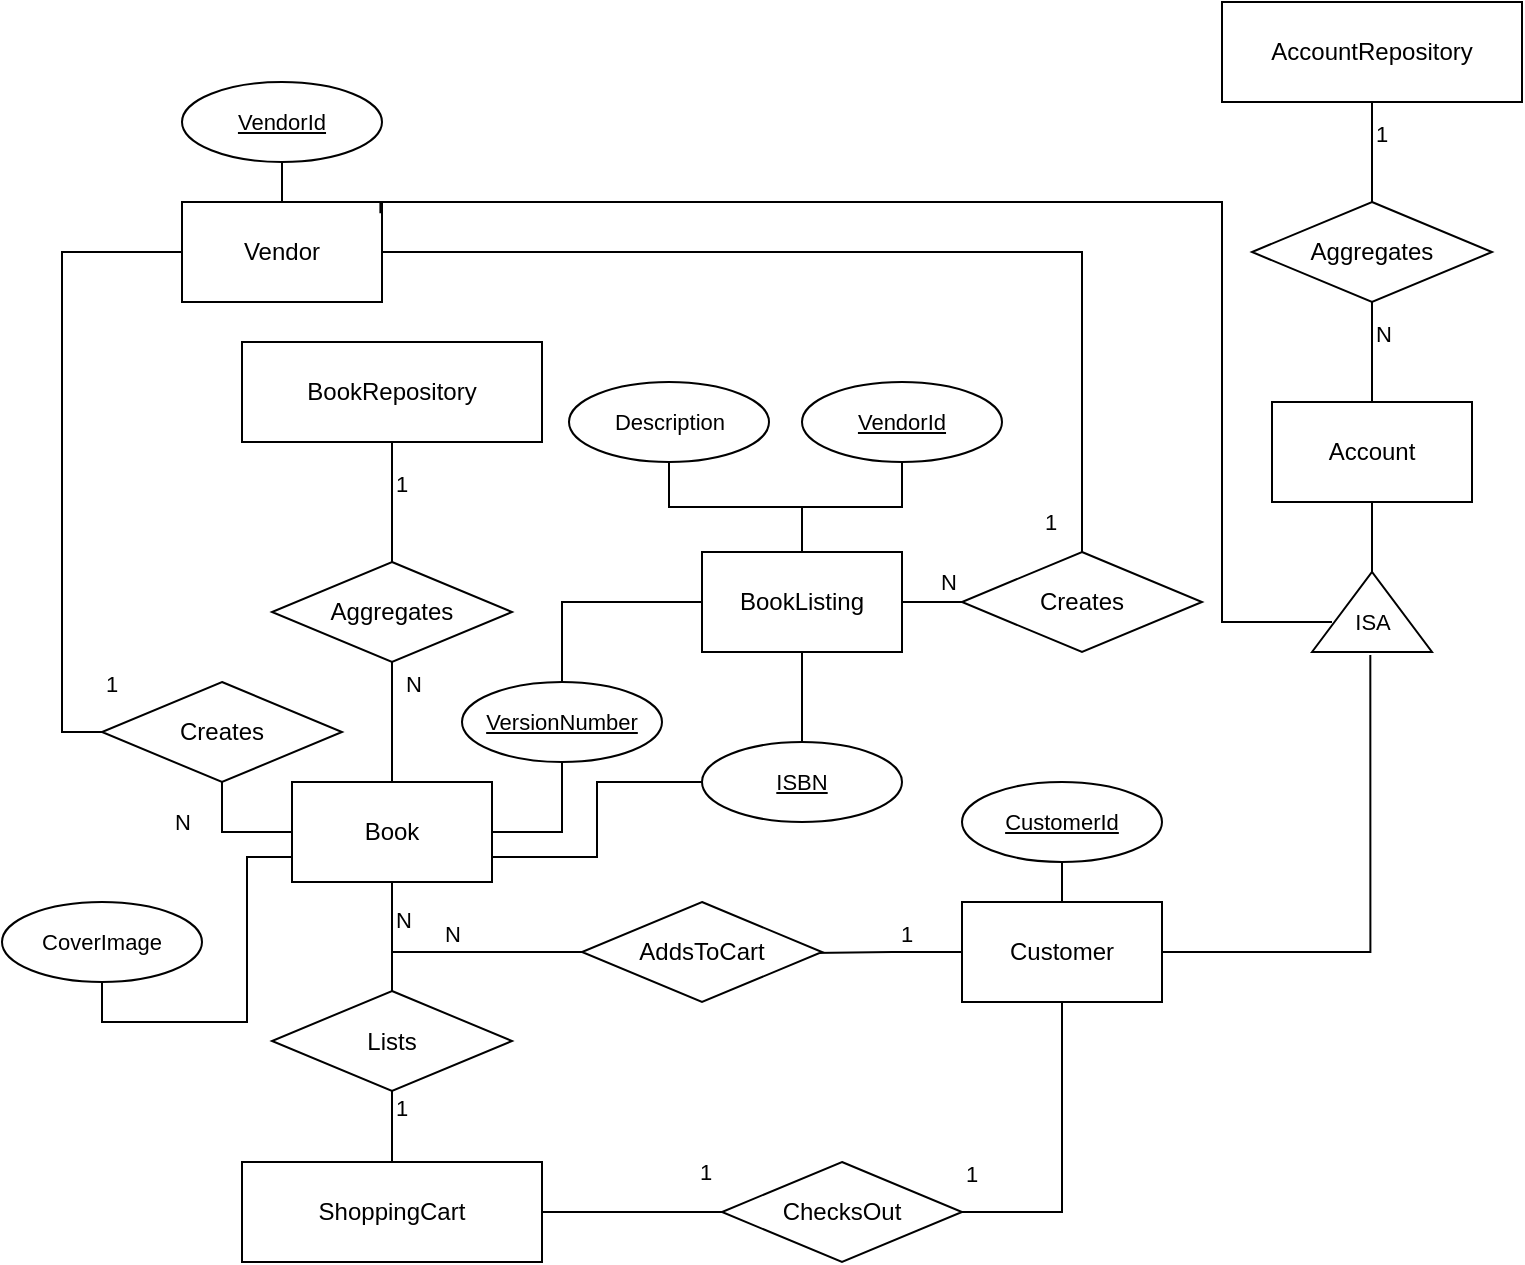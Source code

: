 <mxfile version="21.0.6" type="device"><diagram name="Page-1" id="11K8aMyF01C_S7khlpWt"><mxGraphModel dx="1195" dy="1786" grid="1" gridSize="10" guides="1" tooltips="1" connect="1" arrows="1" fold="1" page="1" pageScale="1" pageWidth="827" pageHeight="1169" math="0" shadow="0"><root><mxCell id="0"/><mxCell id="1" parent="0"/><mxCell id="oiRlp3U_vOg-ur3XfrBg-19" value="N" style="edgeStyle=orthogonalEdgeStyle;rounded=0;orthogonalLoop=1;jettySize=auto;html=1;exitX=0.5;exitY=1;exitDx=0;exitDy=0;entryX=0.5;entryY=0;entryDx=0;entryDy=0;endArrow=none;endFill=0;labelPosition=right;verticalLabelPosition=top;align=left;verticalAlign=bottom;" edge="1" parent="1" source="oiRlp3U_vOg-ur3XfrBg-20" target="oiRlp3U_vOg-ur3XfrBg-21"><mxGeometry relative="1" as="geometry"><mxPoint x="684.5" y="275.0" as="targetPoint"/></mxGeometry></mxCell><mxCell id="oiRlp3U_vOg-ur3XfrBg-20" value="Aggregates" style="shape=rhombus;html=1;dashed=0;whiteSpace=wrap;perimeter=rhombusPerimeter;" vertex="1" parent="1"><mxGeometry x="655" y="80" width="120" height="50" as="geometry"/></mxCell><mxCell id="oiRlp3U_vOg-ur3XfrBg-100" style="edgeStyle=orthogonalEdgeStyle;shape=connector;rounded=0;orthogonalLoop=1;jettySize=auto;html=1;exitX=0.5;exitY=1;exitDx=0;exitDy=0;entryX=1;entryY=0.5;entryDx=0;entryDy=0;labelBackgroundColor=default;strokeColor=default;fontFamily=Helvetica;fontSize=11;fontColor=default;endArrow=none;endFill=0;" edge="1" parent="1" source="oiRlp3U_vOg-ur3XfrBg-21" target="oiRlp3U_vOg-ur3XfrBg-94"><mxGeometry relative="1" as="geometry"/></mxCell><mxCell id="oiRlp3U_vOg-ur3XfrBg-21" value="Account" style="html=1;dashed=0;whiteSpace=wrap;" vertex="1" parent="1"><mxGeometry x="665" y="180" width="100" height="50" as="geometry"/></mxCell><mxCell id="oiRlp3U_vOg-ur3XfrBg-22" value="1" style="edgeStyle=orthogonalEdgeStyle;rounded=0;orthogonalLoop=1;jettySize=auto;html=1;exitX=0.5;exitY=1;exitDx=0;exitDy=0;endArrow=none;endFill=0;entryX=0.5;entryY=0;entryDx=0;entryDy=0;labelPosition=right;verticalLabelPosition=top;align=left;verticalAlign=bottom;" edge="1" parent="1" source="oiRlp3U_vOg-ur3XfrBg-23" target="oiRlp3U_vOg-ur3XfrBg-20"><mxGeometry relative="1" as="geometry"><mxPoint x="715" y="60" as="targetPoint"/><Array as="points"/></mxGeometry></mxCell><mxCell id="oiRlp3U_vOg-ur3XfrBg-23" value="AccountRepository" style="html=1;dashed=0;whiteSpace=wrap;" vertex="1" parent="1"><mxGeometry x="640" y="-20" width="150" height="50" as="geometry"/></mxCell><mxCell id="oiRlp3U_vOg-ur3XfrBg-24" value="N" style="edgeStyle=orthogonalEdgeStyle;rounded=0;orthogonalLoop=1;jettySize=auto;html=1;exitX=0.5;exitY=1;exitDx=0;exitDy=0;entryX=0.5;entryY=0;entryDx=0;entryDy=0;endArrow=none;endFill=0;labelPosition=right;verticalLabelPosition=top;align=left;verticalAlign=bottom;" edge="1" parent="1" source="oiRlp3U_vOg-ur3XfrBg-25" target="oiRlp3U_vOg-ur3XfrBg-26"><mxGeometry x="-0.333" y="5" relative="1" as="geometry"><mxPoint as="offset"/></mxGeometry></mxCell><mxCell id="oiRlp3U_vOg-ur3XfrBg-25" value="Aggregates" style="shape=rhombus;html=1;dashed=0;whiteSpace=wrap;perimeter=rhombusPerimeter;" vertex="1" parent="1"><mxGeometry x="165" y="260" width="120" height="50" as="geometry"/></mxCell><mxCell id="oiRlp3U_vOg-ur3XfrBg-34" value="N" style="edgeStyle=orthogonalEdgeStyle;shape=connector;rounded=0;orthogonalLoop=1;jettySize=auto;html=1;exitX=0.5;exitY=1;exitDx=0;exitDy=0;entryX=0.5;entryY=0;entryDx=0;entryDy=0;labelBackgroundColor=default;strokeColor=default;fontFamily=Helvetica;fontSize=11;fontColor=default;endArrow=none;endFill=0;labelPosition=right;verticalLabelPosition=top;align=left;verticalAlign=bottom;" edge="1" parent="1" source="oiRlp3U_vOg-ur3XfrBg-26" target="oiRlp3U_vOg-ur3XfrBg-30"><mxGeometry relative="1" as="geometry"/></mxCell><mxCell id="oiRlp3U_vOg-ur3XfrBg-51" style="edgeStyle=orthogonalEdgeStyle;shape=connector;rounded=0;orthogonalLoop=1;jettySize=auto;html=1;exitX=1;exitY=0.5;exitDx=0;exitDy=0;labelBackgroundColor=default;strokeColor=default;fontFamily=Helvetica;fontSize=11;fontColor=default;endArrow=none;endFill=0;entryX=0.5;entryY=1;entryDx=0;entryDy=0;" edge="1" parent="1" source="oiRlp3U_vOg-ur3XfrBg-26" target="oiRlp3U_vOg-ur3XfrBg-54"><mxGeometry relative="1" as="geometry"><mxPoint x="330" y="370.0" as="targetPoint"/></mxGeometry></mxCell><mxCell id="oiRlp3U_vOg-ur3XfrBg-55" style="edgeStyle=orthogonalEdgeStyle;shape=connector;rounded=0;orthogonalLoop=1;jettySize=auto;html=1;exitX=1;exitY=0.75;exitDx=0;exitDy=0;labelBackgroundColor=default;strokeColor=default;fontFamily=Helvetica;fontSize=11;fontColor=default;endArrow=none;endFill=0;" edge="1" parent="1" source="oiRlp3U_vOg-ur3XfrBg-26" target="oiRlp3U_vOg-ur3XfrBg-52"><mxGeometry relative="1" as="geometry"/></mxCell><mxCell id="oiRlp3U_vOg-ur3XfrBg-26" value="Book" style="html=1;dashed=0;whiteSpace=wrap;" vertex="1" parent="1"><mxGeometry x="175" y="370" width="100" height="50" as="geometry"/></mxCell><mxCell id="oiRlp3U_vOg-ur3XfrBg-27" value="1" style="edgeStyle=orthogonalEdgeStyle;rounded=0;orthogonalLoop=1;jettySize=auto;html=1;exitX=0.5;exitY=1;exitDx=0;exitDy=0;endArrow=none;endFill=0;entryX=0.5;entryY=0;entryDx=0;entryDy=0;labelPosition=right;verticalLabelPosition=top;align=left;verticalAlign=bottom;" edge="1" parent="1" source="oiRlp3U_vOg-ur3XfrBg-28" target="oiRlp3U_vOg-ur3XfrBg-25"><mxGeometry relative="1" as="geometry"><mxPoint x="225" y="240" as="targetPoint"/><Array as="points"/></mxGeometry></mxCell><mxCell id="oiRlp3U_vOg-ur3XfrBg-28" value="BookRepository" style="html=1;dashed=0;whiteSpace=wrap;" vertex="1" parent="1"><mxGeometry x="150" y="150" width="150" height="50" as="geometry"/></mxCell><mxCell id="oiRlp3U_vOg-ur3XfrBg-36" value="1" style="edgeStyle=orthogonalEdgeStyle;shape=connector;rounded=0;orthogonalLoop=1;jettySize=auto;html=1;entryX=0.5;entryY=1;entryDx=0;entryDy=0;labelBackgroundColor=default;strokeColor=default;fontFamily=Helvetica;fontSize=11;fontColor=default;endArrow=none;endFill=0;labelPosition=right;verticalLabelPosition=top;align=left;verticalAlign=bottom;exitX=0.5;exitY=0;exitDx=0;exitDy=0;" edge="1" parent="1" source="oiRlp3U_vOg-ur3XfrBg-29" target="oiRlp3U_vOg-ur3XfrBg-30"><mxGeometry relative="1" as="geometry"><mxPoint x="225" y="570" as="sourcePoint"/></mxGeometry></mxCell><mxCell id="oiRlp3U_vOg-ur3XfrBg-47" style="edgeStyle=orthogonalEdgeStyle;shape=connector;rounded=0;orthogonalLoop=1;jettySize=auto;html=1;exitX=1;exitY=0.5;exitDx=0;exitDy=0;entryX=0;entryY=0.5;entryDx=0;entryDy=0;labelBackgroundColor=default;strokeColor=default;fontFamily=Helvetica;fontSize=11;fontColor=default;endArrow=none;endFill=0;" edge="1" parent="1" source="oiRlp3U_vOg-ur3XfrBg-29" target="oiRlp3U_vOg-ur3XfrBg-45"><mxGeometry relative="1" as="geometry"/></mxCell><mxCell id="oiRlp3U_vOg-ur3XfrBg-50" value="1" style="edgeLabel;html=1;align=left;verticalAlign=bottom;resizable=0;points=[];fontSize=11;fontFamily=Helvetica;fontColor=default;labelPosition=right;verticalLabelPosition=top;" vertex="1" connectable="0" parent="oiRlp3U_vOg-ur3XfrBg-47"><mxGeometry x="0.382" relative="1" as="geometry"><mxPoint x="15" y="-12" as="offset"/></mxGeometry></mxCell><mxCell id="oiRlp3U_vOg-ur3XfrBg-29" value="ShoppingCart" style="html=1;dashed=0;whiteSpace=wrap;" vertex="1" parent="1"><mxGeometry x="150" y="560" width="150" height="50" as="geometry"/></mxCell><mxCell id="oiRlp3U_vOg-ur3XfrBg-30" value="Lists" style="shape=rhombus;html=1;dashed=0;whiteSpace=wrap;perimeter=rhombusPerimeter;" vertex="1" parent="1"><mxGeometry x="165" y="474.5" width="120" height="50" as="geometry"/></mxCell><mxCell id="oiRlp3U_vOg-ur3XfrBg-41" style="edgeStyle=orthogonalEdgeStyle;shape=connector;rounded=0;orthogonalLoop=1;jettySize=auto;html=1;exitX=0;exitY=0.5;exitDx=0;exitDy=0;entryX=0.958;entryY=0.51;entryDx=0;entryDy=0;entryPerimeter=0;labelBackgroundColor=default;strokeColor=default;fontFamily=Helvetica;fontSize=11;fontColor=default;endArrow=none;endFill=0;" edge="1" parent="1" source="oiRlp3U_vOg-ur3XfrBg-35" target="oiRlp3U_vOg-ur3XfrBg-37"><mxGeometry relative="1" as="geometry"/></mxCell><mxCell id="oiRlp3U_vOg-ur3XfrBg-43" value="1" style="edgeLabel;html=1;align=center;verticalAlign=bottom;resizable=0;points=[];fontSize=11;fontFamily=Helvetica;fontColor=default;labelPosition=center;verticalLabelPosition=top;" vertex="1" connectable="0" parent="oiRlp3U_vOg-ur3XfrBg-41"><mxGeometry x="-0.26" y="-1" relative="1" as="geometry"><mxPoint as="offset"/></mxGeometry></mxCell><mxCell id="oiRlp3U_vOg-ur3XfrBg-75" style="edgeStyle=orthogonalEdgeStyle;shape=connector;rounded=0;orthogonalLoop=1;jettySize=auto;html=1;entryX=0.5;entryY=1;entryDx=0;entryDy=0;labelBackgroundColor=default;strokeColor=default;fontFamily=Helvetica;fontSize=11;fontColor=default;endArrow=none;endFill=0;" edge="1" parent="1" source="oiRlp3U_vOg-ur3XfrBg-35" target="oiRlp3U_vOg-ur3XfrBg-72"><mxGeometry relative="1" as="geometry"/></mxCell><mxCell id="oiRlp3U_vOg-ur3XfrBg-96" style="edgeStyle=orthogonalEdgeStyle;shape=connector;rounded=0;orthogonalLoop=1;jettySize=auto;html=1;exitX=1;exitY=0.5;exitDx=0;exitDy=0;entryX=0.479;entryY=1.05;entryDx=0;entryDy=0;entryPerimeter=0;labelBackgroundColor=default;strokeColor=default;fontFamily=Helvetica;fontSize=11;fontColor=default;endArrow=none;endFill=0;" edge="1" parent="1" source="oiRlp3U_vOg-ur3XfrBg-35" target="oiRlp3U_vOg-ur3XfrBg-95"><mxGeometry relative="1" as="geometry"/></mxCell><mxCell id="oiRlp3U_vOg-ur3XfrBg-35" value="Customer" style="html=1;dashed=0;whiteSpace=wrap;" vertex="1" parent="1"><mxGeometry x="510" y="430" width="100" height="50" as="geometry"/></mxCell><mxCell id="oiRlp3U_vOg-ur3XfrBg-42" value="N" style="edgeStyle=orthogonalEdgeStyle;shape=connector;rounded=0;orthogonalLoop=1;jettySize=auto;html=1;exitX=0;exitY=0.5;exitDx=0;exitDy=0;labelBackgroundColor=default;strokeColor=default;fontFamily=Helvetica;fontSize=11;fontColor=default;endArrow=none;endFill=0;labelPosition=center;verticalLabelPosition=top;align=center;verticalAlign=bottom;" edge="1" parent="1" source="oiRlp3U_vOg-ur3XfrBg-37" target="oiRlp3U_vOg-ur3XfrBg-26"><mxGeometry relative="1" as="geometry"/></mxCell><mxCell id="oiRlp3U_vOg-ur3XfrBg-37" value="AddsToCart" style="shape=rhombus;html=1;dashed=0;whiteSpace=wrap;perimeter=rhombusPerimeter;" vertex="1" parent="1"><mxGeometry x="320" y="430" width="120" height="50" as="geometry"/></mxCell><mxCell id="oiRlp3U_vOg-ur3XfrBg-48" style="edgeStyle=orthogonalEdgeStyle;shape=connector;rounded=0;orthogonalLoop=1;jettySize=auto;html=1;exitX=1;exitY=0.5;exitDx=0;exitDy=0;entryX=0.5;entryY=1;entryDx=0;entryDy=0;labelBackgroundColor=default;strokeColor=default;fontFamily=Helvetica;fontSize=11;fontColor=default;endArrow=none;endFill=0;labelPosition=right;verticalLabelPosition=top;align=left;verticalAlign=bottom;" edge="1" parent="1" source="oiRlp3U_vOg-ur3XfrBg-45" target="oiRlp3U_vOg-ur3XfrBg-35"><mxGeometry relative="1" as="geometry"/></mxCell><mxCell id="oiRlp3U_vOg-ur3XfrBg-49" value="1" style="edgeLabel;html=1;align=left;verticalAlign=bottom;resizable=0;points=[];fontSize=11;fontFamily=Helvetica;fontColor=default;labelPosition=right;verticalLabelPosition=top;" vertex="1" connectable="0" parent="oiRlp3U_vOg-ur3XfrBg-48"><mxGeometry x="-0.077" relative="1" as="geometry"><mxPoint x="-50" y="11" as="offset"/></mxGeometry></mxCell><mxCell id="oiRlp3U_vOg-ur3XfrBg-45" value="&lt;div&gt;ChecksOut&lt;/div&gt;" style="shape=rhombus;html=1;dashed=0;whiteSpace=wrap;perimeter=rhombusPerimeter;" vertex="1" parent="1"><mxGeometry x="390" y="560" width="120" height="50" as="geometry"/></mxCell><mxCell id="oiRlp3U_vOg-ur3XfrBg-52" value="ISBN" style="ellipse;whiteSpace=wrap;html=1;align=center;fontStyle=4;fontFamily=Helvetica;fontSize=11;fontColor=default;" vertex="1" parent="1"><mxGeometry x="380" y="350.0" width="100" height="40" as="geometry"/></mxCell><mxCell id="oiRlp3U_vOg-ur3XfrBg-54" value="VersionNumber" style="ellipse;whiteSpace=wrap;html=1;align=center;fontStyle=4;fontFamily=Helvetica;fontSize=11;fontColor=default;" vertex="1" parent="1"><mxGeometry x="260" y="320.0" width="100" height="40" as="geometry"/></mxCell><mxCell id="oiRlp3U_vOg-ur3XfrBg-59" style="edgeStyle=orthogonalEdgeStyle;shape=connector;rounded=0;orthogonalLoop=1;jettySize=auto;html=1;exitX=0.5;exitY=1;exitDx=0;exitDy=0;entryX=0;entryY=0.75;entryDx=0;entryDy=0;labelBackgroundColor=default;strokeColor=default;fontFamily=Helvetica;fontSize=11;fontColor=default;endArrow=none;endFill=0;" edge="1" parent="1" source="oiRlp3U_vOg-ur3XfrBg-58" target="oiRlp3U_vOg-ur3XfrBg-26"><mxGeometry relative="1" as="geometry"/></mxCell><mxCell id="oiRlp3U_vOg-ur3XfrBg-58" value="CoverImage" style="ellipse;whiteSpace=wrap;html=1;align=center;fontFamily=Helvetica;fontSize=11;fontColor=default;" vertex="1" parent="1"><mxGeometry x="30" y="430" width="100" height="40" as="geometry"/></mxCell><mxCell id="oiRlp3U_vOg-ur3XfrBg-61" style="edgeStyle=orthogonalEdgeStyle;shape=connector;rounded=0;orthogonalLoop=1;jettySize=auto;html=1;exitX=0.5;exitY=1;exitDx=0;exitDy=0;entryX=0.5;entryY=0;entryDx=0;entryDy=0;labelBackgroundColor=default;strokeColor=default;fontFamily=Helvetica;fontSize=11;fontColor=default;endArrow=none;endFill=0;" edge="1" parent="1" source="oiRlp3U_vOg-ur3XfrBg-60" target="oiRlp3U_vOg-ur3XfrBg-52"><mxGeometry relative="1" as="geometry"/></mxCell><mxCell id="oiRlp3U_vOg-ur3XfrBg-64" style="edgeStyle=orthogonalEdgeStyle;shape=connector;rounded=0;orthogonalLoop=1;jettySize=auto;html=1;entryX=0.5;entryY=0;entryDx=0;entryDy=0;labelBackgroundColor=default;strokeColor=default;fontFamily=Helvetica;fontSize=11;fontColor=default;endArrow=none;endFill=0;" edge="1" parent="1" source="oiRlp3U_vOg-ur3XfrBg-60" target="oiRlp3U_vOg-ur3XfrBg-54"><mxGeometry relative="1" as="geometry"/></mxCell><mxCell id="oiRlp3U_vOg-ur3XfrBg-65" style="edgeStyle=orthogonalEdgeStyle;shape=connector;rounded=0;orthogonalLoop=1;jettySize=auto;html=1;exitX=0.5;exitY=0;exitDx=0;exitDy=0;entryX=0.5;entryY=1;entryDx=0;entryDy=0;labelBackgroundColor=default;strokeColor=default;fontFamily=Helvetica;fontSize=11;fontColor=default;endArrow=none;endFill=0;" edge="1" parent="1" source="oiRlp3U_vOg-ur3XfrBg-60" target="oiRlp3U_vOg-ur3XfrBg-62"><mxGeometry relative="1" as="geometry"/></mxCell><mxCell id="oiRlp3U_vOg-ur3XfrBg-78" value="N" style="edgeStyle=orthogonalEdgeStyle;shape=connector;rounded=0;orthogonalLoop=1;jettySize=auto;html=1;exitX=1;exitY=0.5;exitDx=0;exitDy=0;entryX=0;entryY=0.5;entryDx=0;entryDy=0;labelBackgroundColor=default;strokeColor=default;fontFamily=Helvetica;fontSize=11;fontColor=default;endArrow=none;endFill=0;" edge="1" parent="1" source="oiRlp3U_vOg-ur3XfrBg-60" target="oiRlp3U_vOg-ur3XfrBg-71"><mxGeometry x="0.5" y="10" relative="1" as="geometry"><mxPoint as="offset"/></mxGeometry></mxCell><mxCell id="oiRlp3U_vOg-ur3XfrBg-60" value="BookListing" style="html=1;dashed=0;whiteSpace=wrap;" vertex="1" parent="1"><mxGeometry x="380" y="255" width="100" height="50" as="geometry"/></mxCell><mxCell id="oiRlp3U_vOg-ur3XfrBg-62" value="Description" style="ellipse;whiteSpace=wrap;html=1;align=center;fontFamily=Helvetica;fontSize=11;fontColor=default;" vertex="1" parent="1"><mxGeometry x="313.5" y="170" width="100" height="40" as="geometry"/></mxCell><mxCell id="oiRlp3U_vOg-ur3XfrBg-73" style="edgeStyle=orthogonalEdgeStyle;shape=connector;rounded=0;orthogonalLoop=1;jettySize=auto;html=1;exitX=0.5;exitY=1;exitDx=0;exitDy=0;entryX=0.5;entryY=0;entryDx=0;entryDy=0;labelBackgroundColor=default;strokeColor=default;fontFamily=Helvetica;fontSize=11;fontColor=default;endArrow=none;endFill=0;" edge="1" parent="1" source="oiRlp3U_vOg-ur3XfrBg-67" target="oiRlp3U_vOg-ur3XfrBg-60"><mxGeometry relative="1" as="geometry"/></mxCell><mxCell id="oiRlp3U_vOg-ur3XfrBg-67" value="VendorId" style="ellipse;whiteSpace=wrap;html=1;align=center;fontStyle=4;fontFamily=Helvetica;fontSize=11;fontColor=default;" vertex="1" parent="1"><mxGeometry x="430" y="170" width="100" height="40" as="geometry"/></mxCell><mxCell id="oiRlp3U_vOg-ur3XfrBg-81" style="edgeStyle=orthogonalEdgeStyle;shape=connector;rounded=0;orthogonalLoop=1;jettySize=auto;html=1;exitX=0.5;exitY=0;exitDx=0;exitDy=0;entryX=0.5;entryY=1;entryDx=0;entryDy=0;labelBackgroundColor=default;strokeColor=default;fontFamily=Helvetica;fontSize=11;fontColor=default;endArrow=none;endFill=0;" edge="1" parent="1" source="oiRlp3U_vOg-ur3XfrBg-70" target="oiRlp3U_vOg-ur3XfrBg-80"><mxGeometry relative="1" as="geometry"/></mxCell><mxCell id="oiRlp3U_vOg-ur3XfrBg-84" value="1" style="edgeStyle=orthogonalEdgeStyle;shape=connector;rounded=0;orthogonalLoop=1;jettySize=auto;html=1;exitX=0;exitY=0.5;exitDx=0;exitDy=0;labelBackgroundColor=default;strokeColor=default;fontFamily=Helvetica;fontSize=11;fontColor=default;endArrow=none;endFill=0;labelPosition=right;verticalLabelPosition=top;align=left;verticalAlign=bottom;entryX=0;entryY=0.5;entryDx=0;entryDy=0;" edge="1" parent="1" source="oiRlp3U_vOg-ur3XfrBg-70" target="oiRlp3U_vOg-ur3XfrBg-85"><mxGeometry x="1" y="15" relative="1" as="geometry"><mxPoint x="80" y="350" as="targetPoint"/><Array as="points"><mxPoint x="60" y="105"/><mxPoint x="60" y="345"/></Array><mxPoint as="offset"/></mxGeometry></mxCell><mxCell id="oiRlp3U_vOg-ur3XfrBg-70" value="Vendor" style="html=1;dashed=0;whiteSpace=wrap;" vertex="1" parent="1"><mxGeometry x="120" y="80" width="100" height="50" as="geometry"/></mxCell><mxCell id="oiRlp3U_vOg-ur3XfrBg-79" style="edgeStyle=orthogonalEdgeStyle;shape=connector;rounded=0;orthogonalLoop=1;jettySize=auto;html=1;exitX=0.5;exitY=0;exitDx=0;exitDy=0;entryX=1;entryY=0.5;entryDx=0;entryDy=0;labelBackgroundColor=default;strokeColor=default;fontFamily=Helvetica;fontSize=11;fontColor=default;endArrow=none;endFill=0;" edge="1" parent="1" source="oiRlp3U_vOg-ur3XfrBg-71" target="oiRlp3U_vOg-ur3XfrBg-70"><mxGeometry relative="1" as="geometry"/></mxCell><mxCell id="oiRlp3U_vOg-ur3XfrBg-92" value="1" style="edgeLabel;html=1;align=center;verticalAlign=middle;resizable=0;points=[];fontSize=11;fontFamily=Helvetica;fontColor=default;" vertex="1" connectable="0" parent="oiRlp3U_vOg-ur3XfrBg-79"><mxGeometry x="-0.105" y="3" relative="1" as="geometry"><mxPoint x="58" y="132" as="offset"/></mxGeometry></mxCell><mxCell id="oiRlp3U_vOg-ur3XfrBg-71" value="Creates" style="shape=rhombus;html=1;dashed=0;whiteSpace=wrap;perimeter=rhombusPerimeter;" vertex="1" parent="1"><mxGeometry x="510" y="255" width="120" height="50" as="geometry"/></mxCell><mxCell id="oiRlp3U_vOg-ur3XfrBg-72" value="CustomerId" style="ellipse;whiteSpace=wrap;html=1;align=center;fontStyle=4;fontFamily=Helvetica;fontSize=11;fontColor=default;" vertex="1" parent="1"><mxGeometry x="510" y="370" width="100" height="40" as="geometry"/></mxCell><mxCell id="oiRlp3U_vOg-ur3XfrBg-80" value="VendorId" style="ellipse;whiteSpace=wrap;html=1;align=center;fontStyle=4;fontFamily=Helvetica;fontSize=11;fontColor=default;" vertex="1" parent="1"><mxGeometry x="120" y="20" width="100" height="40" as="geometry"/></mxCell><mxCell id="oiRlp3U_vOg-ur3XfrBg-86" value="N" style="edgeStyle=orthogonalEdgeStyle;shape=connector;rounded=0;orthogonalLoop=1;jettySize=auto;html=1;entryX=0;entryY=0.5;entryDx=0;entryDy=0;labelBackgroundColor=default;strokeColor=default;fontFamily=Helvetica;fontSize=11;fontColor=default;endArrow=none;endFill=0;" edge="1" parent="1" source="oiRlp3U_vOg-ur3XfrBg-85" target="oiRlp3U_vOg-ur3XfrBg-26"><mxGeometry x="-0.333" y="-20" relative="1" as="geometry"><mxPoint as="offset"/></mxGeometry></mxCell><mxCell id="oiRlp3U_vOg-ur3XfrBg-85" value="Creates" style="shape=rhombus;html=1;dashed=0;whiteSpace=wrap;perimeter=rhombusPerimeter;" vertex="1" parent="1"><mxGeometry x="80" y="320" width="120" height="50" as="geometry"/></mxCell><mxCell id="oiRlp3U_vOg-ur3XfrBg-94" value="" style="triangle;whiteSpace=wrap;html=1;fontFamily=Helvetica;fontSize=11;fontColor=default;rotation=-90;verticalAlign=middle;textDirection=rtl;" vertex="1" parent="1"><mxGeometry x="695" y="255" width="40" height="60" as="geometry"/></mxCell><mxCell id="oiRlp3U_vOg-ur3XfrBg-98" style="edgeStyle=orthogonalEdgeStyle;shape=connector;rounded=0;orthogonalLoop=1;jettySize=auto;html=1;labelBackgroundColor=default;strokeColor=default;fontFamily=Helvetica;fontSize=11;fontColor=default;endArrow=none;endFill=0;entryX=0.992;entryY=0.113;entryDx=0;entryDy=0;entryPerimeter=0;" edge="1" parent="1" source="oiRlp3U_vOg-ur3XfrBg-95" target="oiRlp3U_vOg-ur3XfrBg-70"><mxGeometry relative="1" as="geometry"><mxPoint x="650" y="80" as="targetPoint"/><Array as="points"><mxPoint x="640" y="290"/><mxPoint x="640" y="80"/><mxPoint x="219" y="80"/></Array></mxGeometry></mxCell><mxCell id="oiRlp3U_vOg-ur3XfrBg-95" value="ISA" style="text;html=1;align=center;verticalAlign=middle;resizable=0;points=[];autosize=1;strokeColor=none;fillColor=none;fontSize=11;fontFamily=Helvetica;fontColor=default;" vertex="1" parent="1"><mxGeometry x="695" y="275" width="40" height="30" as="geometry"/></mxCell></root></mxGraphModel></diagram></mxfile>